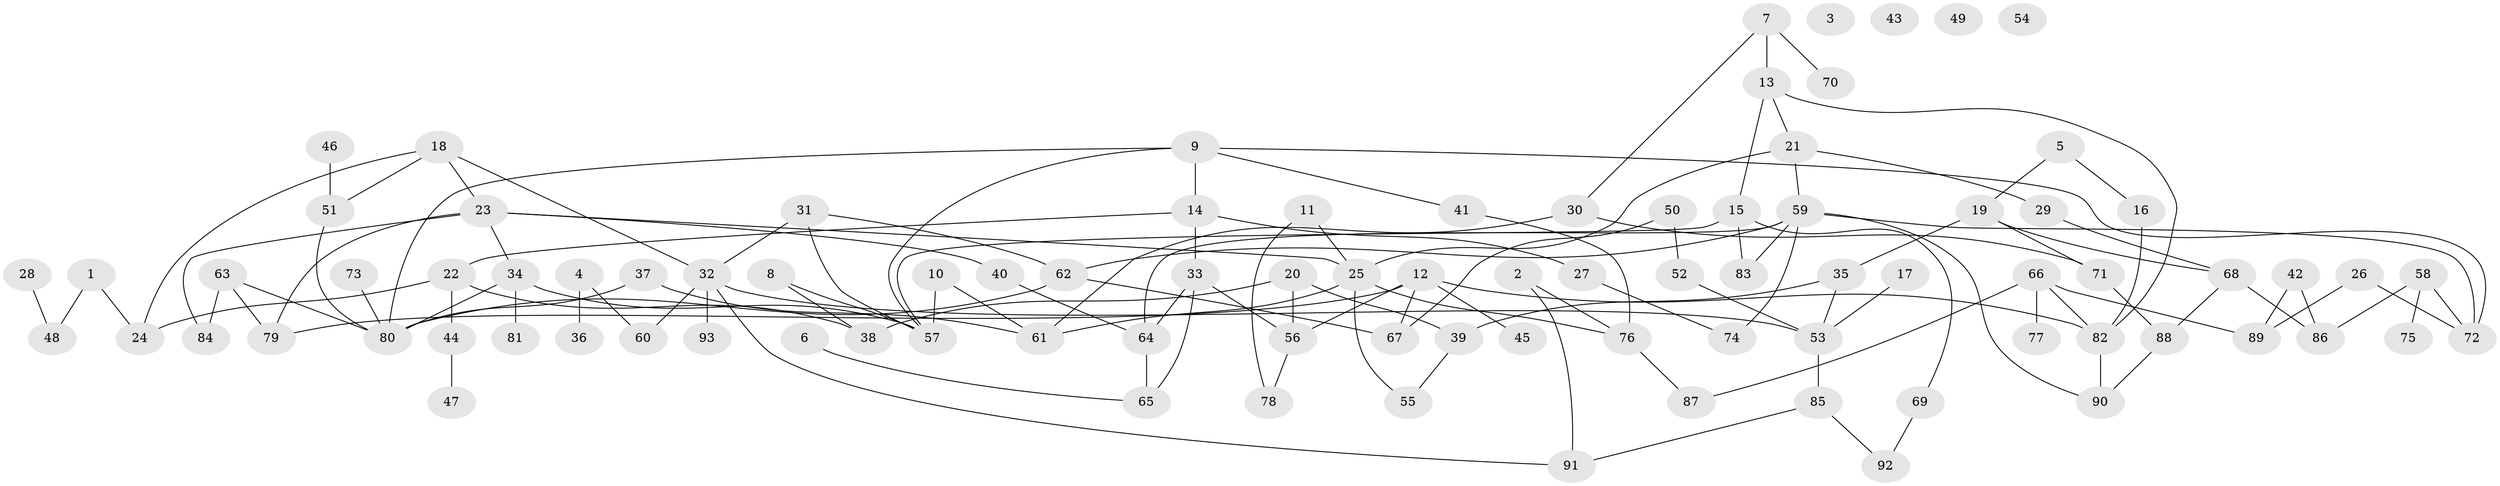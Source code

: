 // Generated by graph-tools (version 1.1) at 2025/49/03/09/25 03:49:08]
// undirected, 93 vertices, 129 edges
graph export_dot {
graph [start="1"]
  node [color=gray90,style=filled];
  1;
  2;
  3;
  4;
  5;
  6;
  7;
  8;
  9;
  10;
  11;
  12;
  13;
  14;
  15;
  16;
  17;
  18;
  19;
  20;
  21;
  22;
  23;
  24;
  25;
  26;
  27;
  28;
  29;
  30;
  31;
  32;
  33;
  34;
  35;
  36;
  37;
  38;
  39;
  40;
  41;
  42;
  43;
  44;
  45;
  46;
  47;
  48;
  49;
  50;
  51;
  52;
  53;
  54;
  55;
  56;
  57;
  58;
  59;
  60;
  61;
  62;
  63;
  64;
  65;
  66;
  67;
  68;
  69;
  70;
  71;
  72;
  73;
  74;
  75;
  76;
  77;
  78;
  79;
  80;
  81;
  82;
  83;
  84;
  85;
  86;
  87;
  88;
  89;
  90;
  91;
  92;
  93;
  1 -- 24;
  1 -- 48;
  2 -- 76;
  2 -- 91;
  4 -- 36;
  4 -- 60;
  5 -- 16;
  5 -- 19;
  6 -- 65;
  7 -- 13;
  7 -- 30;
  7 -- 70;
  8 -- 38;
  8 -- 57;
  9 -- 14;
  9 -- 41;
  9 -- 57;
  9 -- 72;
  9 -- 80;
  10 -- 57;
  10 -- 61;
  11 -- 25;
  11 -- 78;
  12 -- 45;
  12 -- 56;
  12 -- 67;
  12 -- 79;
  12 -- 82;
  13 -- 15;
  13 -- 21;
  13 -- 82;
  14 -- 22;
  14 -- 27;
  14 -- 33;
  15 -- 57;
  15 -- 69;
  15 -- 83;
  16 -- 82;
  17 -- 53;
  18 -- 23;
  18 -- 24;
  18 -- 32;
  18 -- 51;
  19 -- 35;
  19 -- 68;
  19 -- 71;
  20 -- 38;
  20 -- 39;
  20 -- 56;
  21 -- 25;
  21 -- 29;
  21 -- 59;
  22 -- 24;
  22 -- 38;
  22 -- 44;
  23 -- 25;
  23 -- 34;
  23 -- 40;
  23 -- 79;
  23 -- 84;
  25 -- 55;
  25 -- 61;
  25 -- 76;
  26 -- 72;
  26 -- 89;
  27 -- 74;
  28 -- 48;
  29 -- 68;
  30 -- 61;
  30 -- 71;
  31 -- 32;
  31 -- 57;
  31 -- 62;
  32 -- 53;
  32 -- 60;
  32 -- 91;
  32 -- 93;
  33 -- 56;
  33 -- 64;
  33 -- 65;
  34 -- 57;
  34 -- 80;
  34 -- 81;
  35 -- 39;
  35 -- 53;
  37 -- 61;
  37 -- 80;
  39 -- 55;
  40 -- 64;
  41 -- 76;
  42 -- 86;
  42 -- 89;
  44 -- 47;
  46 -- 51;
  50 -- 52;
  50 -- 67;
  51 -- 80;
  52 -- 53;
  53 -- 85;
  56 -- 78;
  58 -- 72;
  58 -- 75;
  58 -- 86;
  59 -- 62;
  59 -- 64;
  59 -- 72;
  59 -- 74;
  59 -- 83;
  59 -- 90;
  62 -- 67;
  62 -- 80;
  63 -- 79;
  63 -- 80;
  63 -- 84;
  64 -- 65;
  66 -- 77;
  66 -- 82;
  66 -- 87;
  66 -- 89;
  68 -- 86;
  68 -- 88;
  69 -- 92;
  71 -- 88;
  73 -- 80;
  76 -- 87;
  82 -- 90;
  85 -- 91;
  85 -- 92;
  88 -- 90;
}
